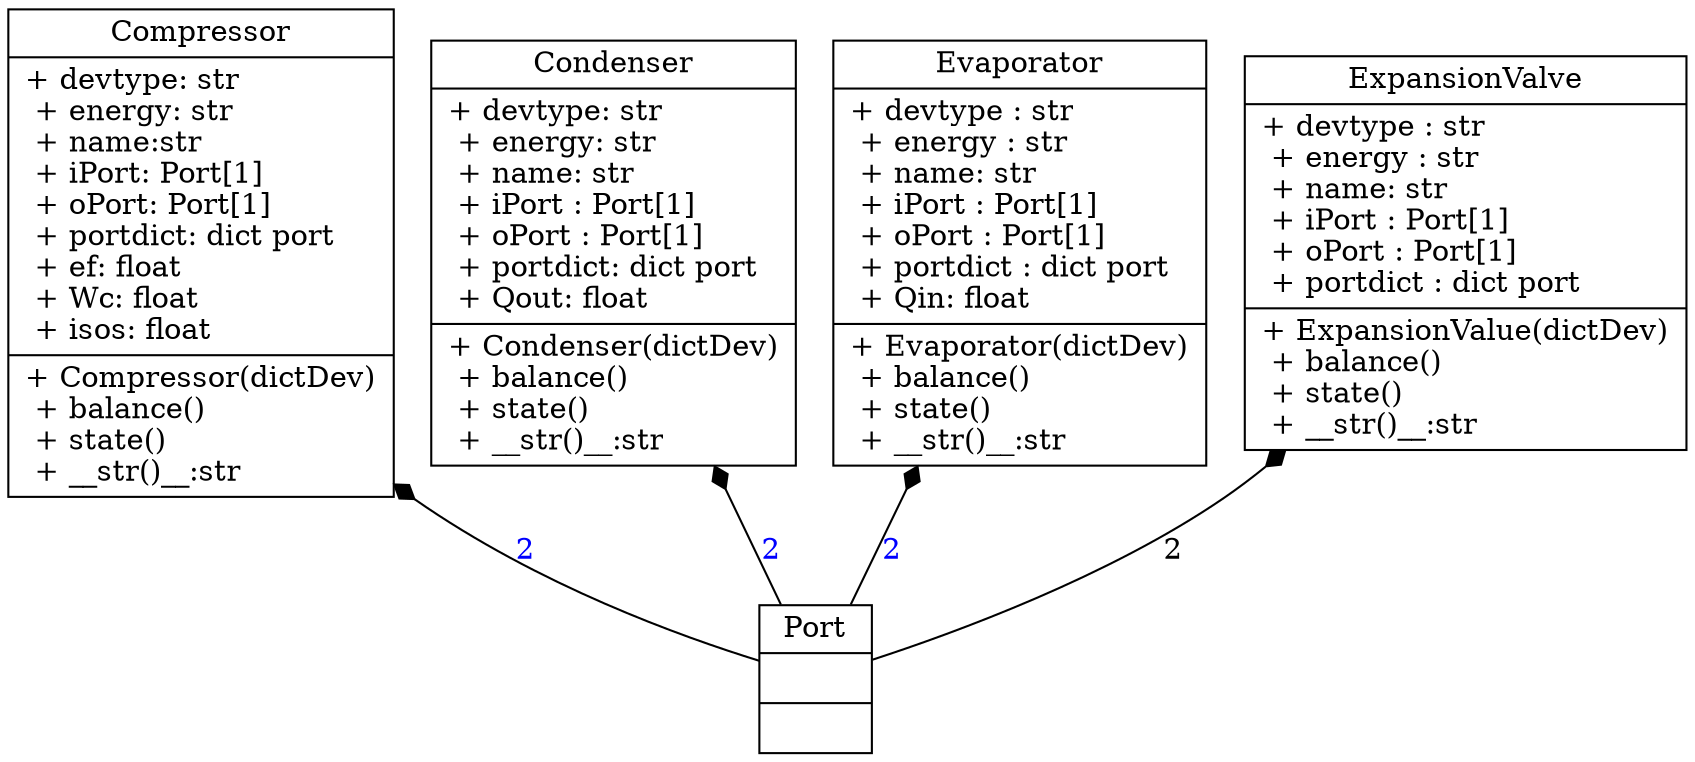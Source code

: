 digraph "classes" {
rankdir=BT
charset="utf-8"
"components.compressor.Compressor" [color="black", fontcoor="black", label="{Compressor| + devtype: str\l + energy: str\l + name:str \l + iPort: Port[1]\l + oPort: Port[1]\l + portdict: dict port\l + ef: float\l + Wc: float\l + isos: float\l| + Compressor(dictDev)\l + balance()\l + state()\l + __str()__:str\l}", shape="record", style="solid"];
"components.condenser.Condenser" [color="black", fontcolor="black", label="{Condenser| + devtype: str\l + energy: str\l + name: str\l + iPort : Port[1]\l + oPort : Port[1]\l + portdict: dict port\l + Qout: float\l| + Condenser(dictDev)\l + balance()\l + state()\l + __str()__:str\l}", shape="record", style="solid"];
"components.evaporator.Evaporator" [color="black", fontcolor="black", label="{Evaporator| + devtype : str\l + energy : str\l + name: str\l + iPort : Port[1]\l + oPort : Port[1]\l + portdict : dict port\l + Qin: float\l| + Evaporator(dictDev)\l + balance()\l + state()\l + __str()__:str\l}", shape="record", style="solid"];
"components.expansionvalve.ExpansionValve" [color="black", fontcolor="black", label="{ExpansionValve| + devtype : str\l + energy : str\l + name: str\l + iPort : Port[1]\l + oPort : Port[1]\l + portdict : dict port\l| + ExpansionValue(dictDev)\l + balance()\l + state()\l + __str()__:str\l}", shape="record", style="solid"];
"components.port.Port" [color="black", fontcolor="black", 
               label="{Port|
                        \l|
                        \l}", 
                       shape="record", style="solid"];
"components.port.Port"->"components.compressor.Compressor"[
            arrowhead="diamond", arrowtail="none",
            fontcolor="blue",
            label="2", style="solid"];
"components.port.Port"->"components.condenser.Condenser"[
            arrowhead="diamond", arrowtail="none",
            fontcolor="blue",
            label="2", style="solid"];
"components.port.Port"->"components.evaporator.Evaporator"[
            arrowhead="diamond", arrowtail="none",
            fontcolor="blue",
            label="2", style="solid"];
"components.port.Port"->"components.expansionvalve.ExpansionValve"[
            arrowhead="diamond", arrowtail="none",
            fontcolor="2",
            label="2", style="solid"];
}
